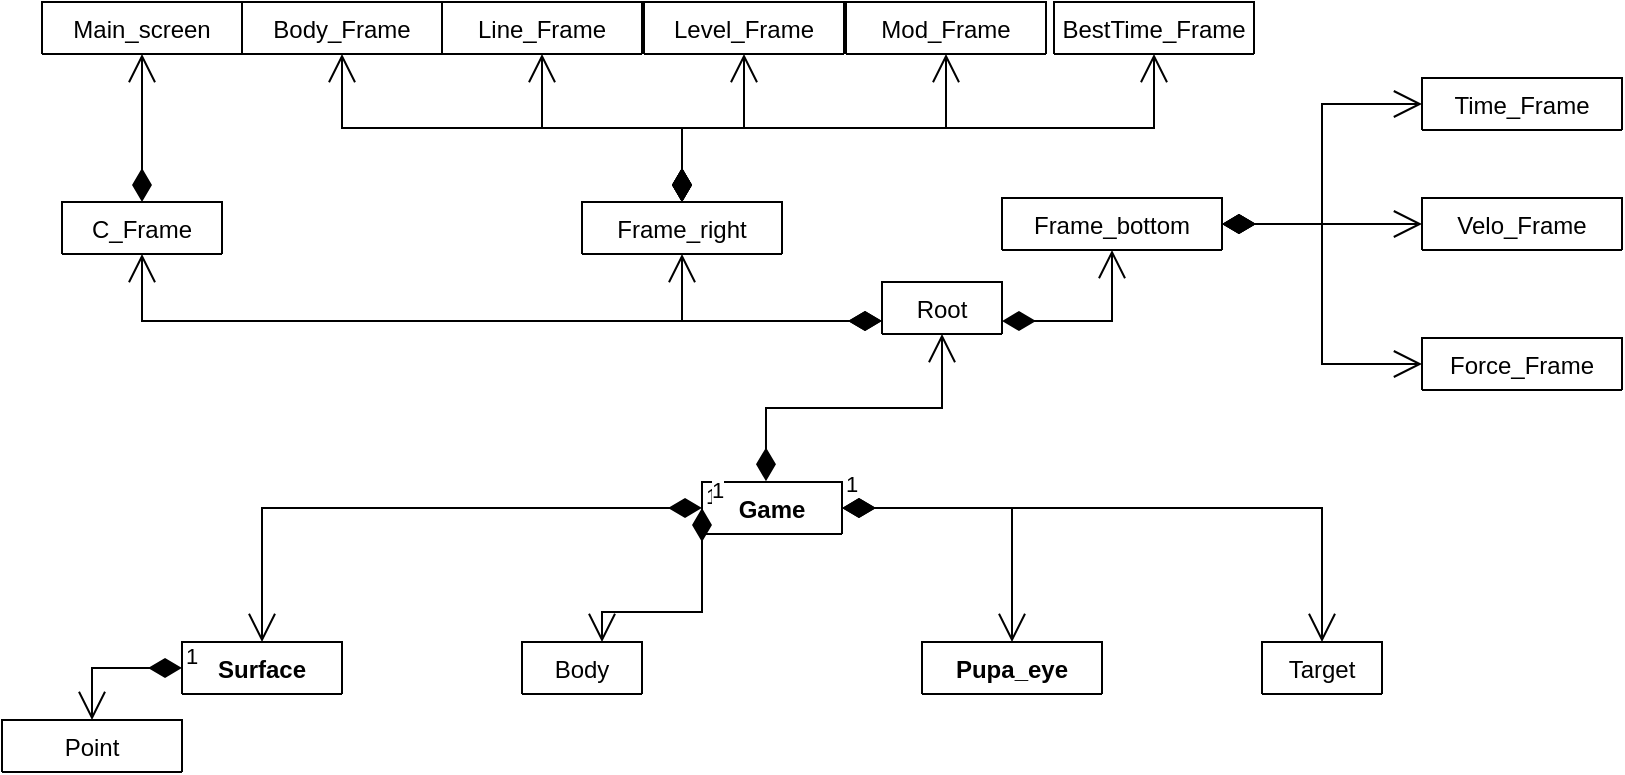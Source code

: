 <mxfile version="15.9.4" type="github">
  <diagram name="Page-1" id="c4acf3e9-155e-7222-9cf6-157b1a14988f">
    <mxGraphModel dx="868" dy="477" grid="1" gridSize="10" guides="1" tooltips="1" connect="1" arrows="1" fold="1" page="1" pageScale="1" pageWidth="850" pageHeight="1100" background="none" math="0" shadow="0">
      <root>
        <mxCell id="0" />
        <mxCell id="1" parent="0" />
        <mxCell id="peJuNG5YIXIqP3zMiRu_-1" value="Surface" style="swimlane;fontStyle=1;align=center;verticalAlign=top;childLayout=stackLayout;horizontal=1;startSize=26;horizontalStack=0;resizeParent=1;resizeParentMax=0;resizeLast=0;collapsible=1;marginBottom=0;" parent="1" vertex="1" collapsed="1">
          <mxGeometry x="110" y="440" width="80" height="26" as="geometry">
            <mxRectangle x="120" y="681" width="160" height="216" as="alternateBounds" />
          </mxGeometry>
        </mxCell>
        <mxCell id="peJuNG5YIXIqP3zMiRu_-2" value="+ points: Point" style="text;strokeColor=none;fillColor=none;align=left;verticalAlign=top;spacingLeft=4;spacingRight=4;overflow=hidden;rotatable=0;points=[[0,0.5],[1,0.5]];portConstraint=eastwest;" parent="peJuNG5YIXIqP3zMiRu_-1" vertex="1">
          <mxGeometry y="26" width="80" height="26" as="geometry" />
        </mxCell>
        <mxCell id="peJuNG5YIXIqP3zMiRu_-3" value="" style="line;strokeWidth=1;fillColor=none;align=left;verticalAlign=middle;spacingTop=-1;spacingLeft=3;spacingRight=3;rotatable=0;labelPosition=right;points=[];portConstraint=eastwest;" parent="peJuNG5YIXIqP3zMiRu_-1" vertex="1">
          <mxGeometry y="52" width="80" height="8" as="geometry" />
        </mxCell>
        <mxCell id="peJuNG5YIXIqP3zMiRu_-4" value="+ addpoint(point:Point)" style="text;strokeColor=none;fillColor=none;align=left;verticalAlign=top;spacingLeft=4;spacingRight=4;overflow=hidden;rotatable=0;points=[[0,0.5],[1,0.5]];portConstraint=eastwest;" parent="peJuNG5YIXIqP3zMiRu_-1" vertex="1">
          <mxGeometry y="60" width="80" height="26" as="geometry" />
        </mxCell>
        <mxCell id="peJuNG5YIXIqP3zMiRu_-14" value="+ find_x(y:float, num:int)" style="text;strokeColor=none;fillColor=none;align=left;verticalAlign=top;spacingLeft=4;spacingRight=4;overflow=hidden;rotatable=0;points=[[0,0.5],[1,0.5]];portConstraint=eastwest;" parent="peJuNG5YIXIqP3zMiRu_-1" vertex="1">
          <mxGeometry y="86" width="80" height="26" as="geometry" />
        </mxCell>
        <mxCell id="peJuNG5YIXIqP3zMiRu_-15" value="+ find_y(x:float)" style="text;strokeColor=none;fillColor=none;align=left;verticalAlign=top;spacingLeft=4;spacingRight=4;overflow=hidden;rotatable=0;points=[[0,0.5],[1,0.5]];portConstraint=eastwest;" parent="peJuNG5YIXIqP3zMiRu_-1" vertex="1">
          <mxGeometry y="112" width="80" height="26" as="geometry" />
        </mxCell>
        <mxCell id="peJuNG5YIXIqP3zMiRu_-16" value="+ find_alpha(x:float)" style="text;strokeColor=none;fillColor=none;align=left;verticalAlign=top;spacingLeft=4;spacingRight=4;overflow=hidden;rotatable=0;points=[[0,0.5],[1,0.5]];portConstraint=eastwest;" parent="peJuNG5YIXIqP3zMiRu_-1" vertex="1">
          <mxGeometry y="138" width="80" height="26" as="geometry" />
        </mxCell>
        <mxCell id="peJuNG5YIXIqP3zMiRu_-17" value="+ find_friction(x:float)" style="text;strokeColor=none;fillColor=none;align=left;verticalAlign=top;spacingLeft=4;spacingRight=4;overflow=hidden;rotatable=0;points=[[0,0.5],[1,0.5]];portConstraint=eastwest;" parent="peJuNG5YIXIqP3zMiRu_-1" vertex="1">
          <mxGeometry y="164" width="80" height="26" as="geometry" />
        </mxCell>
        <mxCell id="peJuNG5YIXIqP3zMiRu_-18" value="+ find_kb(x:float)" style="text;strokeColor=none;fillColor=none;align=left;verticalAlign=top;spacingLeft=4;spacingRight=4;overflow=hidden;rotatable=0;points=[[0,0.5],[1,0.5]];portConstraint=eastwest;" parent="peJuNG5YIXIqP3zMiRu_-1" vertex="1">
          <mxGeometry y="190" width="80" height="26" as="geometry" />
        </mxCell>
        <mxCell id="FVriyrANfL_wogUIRNAU-26" value="1" style="endArrow=open;html=1;endSize=12;startArrow=diamondThin;startSize=14;startFill=1;edgeStyle=orthogonalEdgeStyle;align=left;verticalAlign=bottom;rounded=0;exitX=0.5;exitY=0;exitDx=0;exitDy=0;entryX=0.5;entryY=1;entryDx=0;entryDy=0;horizontal=1;fontColor=none;noLabel=1;" parent="1" source="FVriyrANfL_wogUIRNAU-19" target="FVriyrANfL_wogUIRNAU-20" edge="1">
          <mxGeometry x="-1" y="3" relative="1" as="geometry">
            <mxPoint x="370" y="190" as="sourcePoint" />
            <mxPoint x="530" y="190" as="targetPoint" />
          </mxGeometry>
        </mxCell>
        <mxCell id="peJuNG5YIXIqP3zMiRu_-5" value="Body" style="swimlane;fontStyle=0;childLayout=stackLayout;horizontal=1;startSize=26;fillColor=none;horizontalStack=0;resizeParent=1;resizeParentMax=0;resizeLast=0;collapsible=1;marginBottom=0;" parent="1" vertex="1" collapsed="1">
          <mxGeometry x="280" y="440" width="60" height="26" as="geometry">
            <mxRectangle x="290" y="681" width="190" height="104" as="alternateBounds" />
          </mxGeometry>
        </mxCell>
        <mxCell id="peJuNG5YIXIqP3zMiRu_-6" value="+ x, y, m, r, Vx, Vy: float" style="text;strokeColor=none;fillColor=none;align=left;verticalAlign=top;spacingLeft=4;spacingRight=4;overflow=hidden;rotatable=0;points=[[0,0.5],[1,0.5]];portConstraint=eastwest;" parent="peJuNG5YIXIqP3zMiRu_-5" vertex="1">
          <mxGeometry y="26" width="60" height="26" as="geometry" />
        </mxCell>
        <mxCell id="peJuNG5YIXIqP3zMiRu_-7" value="+ mg, Nx, Ny, Ftp_x, Ftp_y:float" style="text;strokeColor=none;fillColor=none;align=left;verticalAlign=top;spacingLeft=4;spacingRight=4;overflow=hidden;rotatable=0;points=[[0,0.5],[1,0.5]];portConstraint=eastwest;" parent="peJuNG5YIXIqP3zMiRu_-5" vertex="1">
          <mxGeometry y="52" width="60" height="26" as="geometry" />
        </mxCell>
        <mxCell id="peJuNG5YIXIqP3zMiRu_-8" value="+ color" style="text;strokeColor=none;fillColor=none;align=left;verticalAlign=top;spacingLeft=4;spacingRight=4;overflow=hidden;rotatable=0;points=[[0,0.5],[1,0.5]];portConstraint=eastwest;" parent="peJuNG5YIXIqP3zMiRu_-5" vertex="1">
          <mxGeometry y="78" width="60" height="26" as="geometry" />
        </mxCell>
        <mxCell id="peJuNG5YIXIqP3zMiRu_-9" value="Point" style="swimlane;fontStyle=0;childLayout=stackLayout;horizontal=1;startSize=26;fillColor=none;horizontalStack=0;resizeParent=1;resizeParentMax=0;resizeLast=0;collapsible=1;marginBottom=0;" parent="1" vertex="1" collapsed="1">
          <mxGeometry x="20" y="479" width="90" height="26" as="geometry">
            <mxRectangle x="40" y="1010" width="140" height="78" as="alternateBounds" />
          </mxGeometry>
        </mxCell>
        <mxCell id="peJuNG5YIXIqP3zMiRu_-10" value="+ x,y, friction: float" style="text;strokeColor=none;fillColor=none;align=left;verticalAlign=top;spacingLeft=4;spacingRight=4;overflow=hidden;rotatable=0;points=[[0,0.5],[1,0.5]];portConstraint=eastwest;" parent="peJuNG5YIXIqP3zMiRu_-9" vertex="1">
          <mxGeometry y="26" width="90" height="26" as="geometry" />
        </mxCell>
        <mxCell id="peJuNG5YIXIqP3zMiRu_-11" value="+ color" style="text;strokeColor=none;fillColor=none;align=left;verticalAlign=top;spacingLeft=4;spacingRight=4;overflow=hidden;rotatable=0;points=[[0,0.5],[1,0.5]];portConstraint=eastwest;" parent="peJuNG5YIXIqP3zMiRu_-9" vertex="1">
          <mxGeometry y="52" width="90" height="26" as="geometry" />
        </mxCell>
        <mxCell id="peJuNG5YIXIqP3zMiRu_-25" value="Pupa_eye" style="swimlane;fontStyle=1;align=center;verticalAlign=top;childLayout=stackLayout;horizontal=1;startSize=26;horizontalStack=0;resizeParent=1;resizeParentMax=0;resizeLast=0;collapsible=1;marginBottom=0;" parent="1" vertex="1" collapsed="1">
          <mxGeometry x="480" y="440" width="90" height="26" as="geometry">
            <mxRectangle x="490" y="681" width="160" height="112" as="alternateBounds" />
          </mxGeometry>
        </mxCell>
        <mxCell id="peJuNG5YIXIqP3zMiRu_-26" value="+ x, y, r, R: float" style="text;strokeColor=none;fillColor=none;align=left;verticalAlign=top;spacingLeft=4;spacingRight=4;overflow=hidden;rotatable=0;points=[[0,0.5],[1,0.5]];portConstraint=eastwest;" parent="peJuNG5YIXIqP3zMiRu_-25" vertex="1">
          <mxGeometry y="26" width="90" height="26" as="geometry" />
        </mxCell>
        <mxCell id="peJuNG5YIXIqP3zMiRu_-29" value="+ color:" style="text;strokeColor=none;fillColor=none;align=left;verticalAlign=top;spacingLeft=4;spacingRight=4;overflow=hidden;rotatable=0;points=[[0,0.5],[1,0.5]];portConstraint=eastwest;" parent="peJuNG5YIXIqP3zMiRu_-25" vertex="1">
          <mxGeometry y="52" width="90" height="26" as="geometry" />
        </mxCell>
        <mxCell id="peJuNG5YIXIqP3zMiRu_-27" value="" style="line;strokeWidth=1;fillColor=none;align=left;verticalAlign=middle;spacingTop=-1;spacingLeft=3;spacingRight=3;rotatable=0;labelPosition=right;points=[];portConstraint=eastwest;" parent="peJuNG5YIXIqP3zMiRu_-25" vertex="1">
          <mxGeometry y="78" width="90" height="8" as="geometry" />
        </mxCell>
        <mxCell id="peJuNG5YIXIqP3zMiRu_-28" value="+ find_XY(viewX, viewY)" style="text;strokeColor=none;fillColor=none;align=left;verticalAlign=top;spacingLeft=4;spacingRight=4;overflow=hidden;rotatable=0;points=[[0,0.5],[1,0.5]];portConstraint=eastwest;" parent="peJuNG5YIXIqP3zMiRu_-25" vertex="1">
          <mxGeometry y="86" width="90" height="26" as="geometry" />
        </mxCell>
        <mxCell id="peJuNG5YIXIqP3zMiRu_-30" value="Target" style="swimlane;fontStyle=0;childLayout=stackLayout;horizontal=1;startSize=26;fillColor=none;horizontalStack=0;resizeParent=1;resizeParentMax=0;resizeLast=0;collapsible=1;marginBottom=0;" parent="1" vertex="1" collapsed="1">
          <mxGeometry x="650" y="440" width="60" height="26" as="geometry">
            <mxRectangle x="660" y="681" width="190" height="104" as="alternateBounds" />
          </mxGeometry>
        </mxCell>
        <mxCell id="peJuNG5YIXIqP3zMiRu_-31" value="+ x, y, r: float" style="text;strokeColor=none;fillColor=none;align=left;verticalAlign=top;spacingLeft=4;spacingRight=4;overflow=hidden;rotatable=0;points=[[0,0.5],[1,0.5]];portConstraint=eastwest;" parent="peJuNG5YIXIqP3zMiRu_-30" vertex="1">
          <mxGeometry y="26" width="60" height="26" as="geometry" />
        </mxCell>
        <mxCell id="peJuNG5YIXIqP3zMiRu_-32" value="+ active:boolean" style="text;strokeColor=none;fillColor=none;align=left;verticalAlign=top;spacingLeft=4;spacingRight=4;overflow=hidden;rotatable=0;points=[[0,0.5],[1,0.5]];portConstraint=eastwest;" parent="peJuNG5YIXIqP3zMiRu_-30" vertex="1">
          <mxGeometry y="52" width="60" height="26" as="geometry" />
        </mxCell>
        <mxCell id="peJuNG5YIXIqP3zMiRu_-33" value="+ color, activecolor" style="text;strokeColor=none;fillColor=none;align=left;verticalAlign=top;spacingLeft=4;spacingRight=4;overflow=hidden;rotatable=0;points=[[0,0.5],[1,0.5]];portConstraint=eastwest;" parent="peJuNG5YIXIqP3zMiRu_-30" vertex="1">
          <mxGeometry y="78" width="60" height="26" as="geometry" />
        </mxCell>
        <mxCell id="peJuNG5YIXIqP3zMiRu_-36" value="1" style="endArrow=open;html=1;endSize=12;startArrow=diamondThin;startSize=14;startFill=1;edgeStyle=orthogonalEdgeStyle;align=left;verticalAlign=bottom;rounded=0;entryX=0.5;entryY=0;entryDx=0;entryDy=0;exitX=0;exitY=0.5;exitDx=0;exitDy=0;" parent="1" source="peJuNG5YIXIqP3zMiRu_-2" target="peJuNG5YIXIqP3zMiRu_-9" edge="1">
          <mxGeometry x="-1" y="3" relative="1" as="geometry">
            <mxPoint x="240" y="720" as="sourcePoint" />
            <mxPoint x="500" y="510" as="targetPoint" />
          </mxGeometry>
        </mxCell>
        <mxCell id="peJuNG5YIXIqP3zMiRu_-38" value="Game" style="swimlane;fontStyle=1;align=center;verticalAlign=top;childLayout=stackLayout;horizontal=1;startSize=26;horizontalStack=0;resizeParent=1;resizeParentMax=0;resizeLast=0;collapsible=1;marginBottom=0;" parent="1" vertex="1" collapsed="1">
          <mxGeometry x="370" y="360" width="70" height="26" as="geometry">
            <mxRectangle x="370" y="360" width="210" height="164" as="alternateBounds" />
          </mxGeometry>
        </mxCell>
        <mxCell id="peJuNG5YIXIqP3zMiRu_-39" value="+ main_surf, best_surf: Surface" style="text;strokeColor=none;fillColor=none;align=left;verticalAlign=top;spacingLeft=4;spacingRight=4;overflow=hidden;rotatable=0;points=[[0,0.5],[1,0.5]];portConstraint=eastwest;" parent="peJuNG5YIXIqP3zMiRu_-38" vertex="1">
          <mxGeometry y="26" width="70" height="26" as="geometry" />
        </mxCell>
        <mxCell id="peJuNG5YIXIqP3zMiRu_-45" value="+ ball, best_ball: Body" style="text;strokeColor=none;fillColor=none;align=left;verticalAlign=top;spacingLeft=4;spacingRight=4;overflow=hidden;rotatable=0;points=[[0,0.5],[1,0.5]];portConstraint=eastwest;" parent="peJuNG5YIXIqP3zMiRu_-38" vertex="1">
          <mxGeometry y="52" width="70" height="26" as="geometry" />
        </mxCell>
        <mxCell id="peJuNG5YIXIqP3zMiRu_-46" value="+ targets: Target" style="text;strokeColor=none;fillColor=none;align=left;verticalAlign=top;spacingLeft=4;spacingRight=4;overflow=hidden;rotatable=0;points=[[0,0.5],[1,0.5]];portConstraint=eastwest;" parent="peJuNG5YIXIqP3zMiRu_-38" vertex="1">
          <mxGeometry y="78" width="70" height="26" as="geometry" />
        </mxCell>
        <mxCell id="peJuNG5YIXIqP3zMiRu_-47" value="+ eyes: Pupa_eye" style="text;strokeColor=none;fillColor=none;align=left;verticalAlign=top;spacingLeft=4;spacingRight=4;overflow=hidden;rotatable=0;points=[[0,0.5],[1,0.5]];portConstraint=eastwest;" parent="peJuNG5YIXIqP3zMiRu_-38" vertex="1">
          <mxGeometry y="104" width="70" height="26" as="geometry" />
        </mxCell>
        <mxCell id="peJuNG5YIXIqP3zMiRu_-40" value="" style="line;strokeWidth=1;fillColor=none;align=left;verticalAlign=middle;spacingTop=-1;spacingLeft=3;spacingRight=3;rotatable=0;labelPosition=right;points=[];portConstraint=eastwest;" parent="peJuNG5YIXIqP3zMiRu_-38" vertex="1">
          <mxGeometry y="130" width="70" height="8" as="geometry" />
        </mxCell>
        <mxCell id="peJuNG5YIXIqP3zMiRu_-41" value="+ method(type): type" style="text;strokeColor=none;fillColor=none;align=left;verticalAlign=top;spacingLeft=4;spacingRight=4;overflow=hidden;rotatable=0;points=[[0,0.5],[1,0.5]];portConstraint=eastwest;" parent="peJuNG5YIXIqP3zMiRu_-38" vertex="1">
          <mxGeometry y="138" width="70" height="26" as="geometry" />
        </mxCell>
        <mxCell id="peJuNG5YIXIqP3zMiRu_-43" value="1" style="endArrow=open;html=1;endSize=12;startArrow=diamondThin;startSize=14;startFill=1;edgeStyle=orthogonalEdgeStyle;align=left;verticalAlign=bottom;rounded=0;exitX=0;exitY=0.5;exitDx=0;exitDy=0;entryX=0.5;entryY=0;entryDx=0;entryDy=0;" parent="1" source="peJuNG5YIXIqP3zMiRu_-39" target="peJuNG5YIXIqP3zMiRu_-1" edge="1">
          <mxGeometry x="-1" y="3" relative="1" as="geometry">
            <mxPoint x="150" y="470" as="sourcePoint" />
            <mxPoint x="310" y="470" as="targetPoint" />
          </mxGeometry>
        </mxCell>
        <mxCell id="peJuNG5YIXIqP3zMiRu_-44" value="1" style="endArrow=open;html=1;endSize=12;startArrow=diamondThin;startSize=14;startFill=1;edgeStyle=orthogonalEdgeStyle;align=left;verticalAlign=bottom;rounded=0;exitX=0;exitY=0.5;exitDx=0;exitDy=0;" parent="1" source="peJuNG5YIXIqP3zMiRu_-45" target="peJuNG5YIXIqP3zMiRu_-5" edge="1">
          <mxGeometry x="-1" y="3" relative="1" as="geometry">
            <mxPoint x="430" y="490" as="sourcePoint" />
            <mxPoint x="300" y="650" as="targetPoint" />
            <Array as="points">
              <mxPoint x="370" y="425" />
              <mxPoint x="320" y="425" />
            </Array>
          </mxGeometry>
        </mxCell>
        <mxCell id="peJuNG5YIXIqP3zMiRu_-48" value="1" style="endArrow=open;html=1;endSize=12;startArrow=diamondThin;startSize=14;startFill=1;edgeStyle=orthogonalEdgeStyle;align=left;verticalAlign=bottom;rounded=0;entryX=0.5;entryY=0;entryDx=0;entryDy=0;" parent="1" source="peJuNG5YIXIqP3zMiRu_-46" target="peJuNG5YIXIqP3zMiRu_-30" edge="1">
          <mxGeometry x="-1" y="3" relative="1" as="geometry">
            <mxPoint x="620" y="470" as="sourcePoint" />
            <mxPoint x="590" y="490" as="targetPoint" />
          </mxGeometry>
        </mxCell>
        <mxCell id="peJuNG5YIXIqP3zMiRu_-49" value="1" style="endArrow=open;html=1;endSize=12;startArrow=diamondThin;startSize=14;startFill=1;edgeStyle=orthogonalEdgeStyle;align=left;verticalAlign=bottom;rounded=0;entryX=0.5;entryY=0;entryDx=0;entryDy=0;" parent="1" source="peJuNG5YIXIqP3zMiRu_-47" target="peJuNG5YIXIqP3zMiRu_-25" edge="1">
          <mxGeometry x="-1" y="3" relative="1" as="geometry">
            <mxPoint x="430" y="490" as="sourcePoint" />
            <mxPoint x="590" y="490" as="targetPoint" />
          </mxGeometry>
        </mxCell>
        <mxCell id="FVriyrANfL_wogUIRNAU-1" value="Root" style="swimlane;fontStyle=0;childLayout=stackLayout;horizontal=1;startSize=26;fillColor=none;horizontalStack=0;resizeParent=1;resizeParentMax=0;resizeLast=0;collapsible=1;marginBottom=0;" parent="1" vertex="1" collapsed="1">
          <mxGeometry x="460" y="260" width="60" height="26" as="geometry">
            <mxRectangle x="460" y="260" width="140" height="52" as="alternateBounds" />
          </mxGeometry>
        </mxCell>
        <mxCell id="FVriyrANfL_wogUIRNAU-5" value="Main_screen" style="swimlane;fontStyle=0;childLayout=stackLayout;horizontal=1;startSize=26;fillColor=none;horizontalStack=0;resizeParent=1;resizeParentMax=0;resizeLast=0;collapsible=1;marginBottom=0;" parent="1" vertex="1" collapsed="1">
          <mxGeometry x="40" y="120" width="100" height="26" as="geometry">
            <mxRectangle x="50" y="10" width="90" height="52" as="alternateBounds" />
          </mxGeometry>
        </mxCell>
        <mxCell id="FVriyrANfL_wogUIRNAU-9" value="C_Frame" style="swimlane;fontStyle=0;childLayout=stackLayout;horizontal=1;startSize=26;fillColor=none;horizontalStack=0;resizeParent=1;resizeParentMax=0;resizeLast=0;collapsible=1;marginBottom=0;" parent="1" vertex="1" collapsed="1">
          <mxGeometry x="50" y="220" width="80" height="26" as="geometry">
            <mxRectangle x="50" y="110" width="90" height="52" as="alternateBounds" />
          </mxGeometry>
        </mxCell>
        <mxCell id="FVriyrANfL_wogUIRNAU-18" value="Body_Frame" style="swimlane;fontStyle=0;childLayout=stackLayout;horizontal=1;startSize=26;fillColor=none;horizontalStack=0;resizeParent=1;resizeParentMax=0;resizeLast=0;collapsible=1;marginBottom=0;" parent="1" vertex="1" collapsed="1">
          <mxGeometry x="140" y="120" width="100" height="26" as="geometry">
            <mxRectangle x="150" y="10" width="80" height="52" as="alternateBounds" />
          </mxGeometry>
        </mxCell>
        <mxCell id="FVriyrANfL_wogUIRNAU-19" value="Frame_right" style="swimlane;fontStyle=0;childLayout=stackLayout;horizontal=1;startSize=26;fillColor=none;horizontalStack=0;resizeParent=1;resizeParentMax=0;resizeLast=0;collapsible=1;marginBottom=0;" parent="1" vertex="1" collapsed="1">
          <mxGeometry x="310" y="220" width="100" height="26" as="geometry">
            <mxRectangle x="310" y="110" width="140" height="52" as="alternateBounds" />
          </mxGeometry>
        </mxCell>
        <mxCell id="FVriyrANfL_wogUIRNAU-20" value="Line_Frame" style="swimlane;fontStyle=0;childLayout=stackLayout;horizontal=1;startSize=26;fillColor=none;horizontalStack=0;resizeParent=1;resizeParentMax=0;resizeLast=0;collapsible=1;marginBottom=0;" parent="1" vertex="1" collapsed="1">
          <mxGeometry x="240" y="120" width="100" height="26" as="geometry">
            <mxRectangle x="240" y="10" width="90" height="52" as="alternateBounds" />
          </mxGeometry>
        </mxCell>
        <mxCell id="FVriyrANfL_wogUIRNAU-24" value="1" style="endArrow=open;html=1;endSize=12;startArrow=diamondThin;startSize=14;startFill=1;edgeStyle=orthogonalEdgeStyle;align=left;verticalAlign=bottom;rounded=0;exitX=0.5;exitY=0;exitDx=0;exitDy=0;entryX=0.5;entryY=1;entryDx=0;entryDy=0;fontColor=none;noLabel=1;" parent="1" source="FVriyrANfL_wogUIRNAU-9" target="FVriyrANfL_wogUIRNAU-5" edge="1">
          <mxGeometry x="-1" y="3" relative="1" as="geometry">
            <mxPoint x="120" y="200" as="sourcePoint" />
            <mxPoint x="280" y="200" as="targetPoint" />
          </mxGeometry>
        </mxCell>
        <mxCell id="FVriyrANfL_wogUIRNAU-25" value="1" style="endArrow=open;html=1;endSize=12;startArrow=diamondThin;startSize=14;startFill=1;edgeStyle=orthogonalEdgeStyle;align=left;verticalAlign=bottom;rounded=0;exitX=0.5;exitY=0;exitDx=0;exitDy=0;entryX=0.5;entryY=1;entryDx=0;entryDy=0;fontColor=none;noLabel=1;" parent="1" source="FVriyrANfL_wogUIRNAU-19" target="FVriyrANfL_wogUIRNAU-18" edge="1">
          <mxGeometry x="-1" y="3" relative="1" as="geometry">
            <mxPoint x="300" y="350" as="sourcePoint" />
            <mxPoint x="460" y="350" as="targetPoint" />
          </mxGeometry>
        </mxCell>
        <mxCell id="FVriyrANfL_wogUIRNAU-27" value="1" style="endArrow=open;html=1;endSize=12;startArrow=diamondThin;startSize=14;startFill=1;edgeStyle=orthogonalEdgeStyle;align=left;verticalAlign=bottom;rounded=0;exitX=0;exitY=0.75;exitDx=0;exitDy=0;entryX=0.5;entryY=1;entryDx=0;entryDy=0;fontColor=none;noLabel=1;" parent="1" source="FVriyrANfL_wogUIRNAU-1" target="FVriyrANfL_wogUIRNAU-9" edge="1">
          <mxGeometry x="-1" y="3" relative="1" as="geometry">
            <mxPoint x="460" y="295.0" as="sourcePoint" />
            <mxPoint x="560" y="180" as="targetPoint" />
          </mxGeometry>
        </mxCell>
        <mxCell id="FVriyrANfL_wogUIRNAU-28" value="1" style="endArrow=open;html=1;endSize=12;startArrow=diamondThin;startSize=14;startFill=1;edgeStyle=orthogonalEdgeStyle;align=left;verticalAlign=bottom;rounded=0;exitX=0;exitY=0.75;exitDx=0;exitDy=0;entryX=0.5;entryY=1;entryDx=0;entryDy=0;fontColor=none;noLabel=1;" parent="1" source="FVriyrANfL_wogUIRNAU-1" target="FVriyrANfL_wogUIRNAU-19" edge="1">
          <mxGeometry x="-1" y="3" relative="1" as="geometry">
            <mxPoint x="460" y="295.0" as="sourcePoint" />
            <mxPoint x="560" y="180" as="targetPoint" />
          </mxGeometry>
        </mxCell>
        <mxCell id="FVriyrANfL_wogUIRNAU-29" value="Level_Frame" style="swimlane;fontStyle=0;childLayout=stackLayout;horizontal=1;startSize=26;fillColor=none;horizontalStack=0;resizeParent=1;resizeParentMax=0;resizeLast=0;collapsible=1;marginBottom=0;" parent="1" vertex="1" collapsed="1">
          <mxGeometry x="341" y="120" width="100" height="26" as="geometry">
            <mxRectangle x="340" y="10" width="80" height="52" as="alternateBounds" />
          </mxGeometry>
        </mxCell>
        <mxCell id="FVriyrANfL_wogUIRNAU-32" value="1" style="endArrow=open;html=1;endSize=12;startArrow=diamondThin;startSize=14;startFill=1;edgeStyle=orthogonalEdgeStyle;align=left;verticalAlign=bottom;rounded=0;fontColor=none;exitX=0.5;exitY=0;exitDx=0;exitDy=0;entryX=0.5;entryY=1;entryDx=0;entryDy=0;noLabel=1;" parent="1" source="FVriyrANfL_wogUIRNAU-19" target="FVriyrANfL_wogUIRNAU-29" edge="1">
          <mxGeometry x="-1" y="3" relative="1" as="geometry">
            <mxPoint x="330" y="230" as="sourcePoint" />
            <mxPoint x="490" y="230" as="targetPoint" />
          </mxGeometry>
        </mxCell>
        <mxCell id="FVriyrANfL_wogUIRNAU-33" value="Mod_Frame" style="swimlane;fontStyle=0;childLayout=stackLayout;horizontal=1;startSize=26;fillColor=none;horizontalStack=0;resizeParent=1;resizeParentMax=0;resizeLast=0;collapsible=1;marginBottom=0;" parent="1" vertex="1" collapsed="1">
          <mxGeometry x="442" y="120" width="100" height="26" as="geometry">
            <mxRectangle x="430" y="10" width="80" height="52" as="alternateBounds" />
          </mxGeometry>
        </mxCell>
        <mxCell id="FVriyrANfL_wogUIRNAU-34" value="1" style="endArrow=open;html=1;endSize=12;startArrow=diamondThin;startSize=14;startFill=1;edgeStyle=orthogonalEdgeStyle;align=left;verticalAlign=bottom;rounded=0;fontColor=none;exitX=0.5;exitY=0;exitDx=0;exitDy=0;entryX=0.5;entryY=1;entryDx=0;entryDy=0;noLabel=1;" parent="1" source="FVriyrANfL_wogUIRNAU-19" target="FVriyrANfL_wogUIRNAU-33" edge="1">
          <mxGeometry x="-1" y="3" relative="1" as="geometry">
            <mxPoint x="490" y="200" as="sourcePoint" />
            <mxPoint x="650" y="200" as="targetPoint" />
          </mxGeometry>
        </mxCell>
        <mxCell id="FVriyrANfL_wogUIRNAU-35" value="BestTime_Frame" style="swimlane;fontStyle=0;childLayout=stackLayout;horizontal=1;startSize=26;fillColor=none;horizontalStack=0;resizeParent=1;resizeParentMax=0;resizeLast=0;collapsible=1;marginBottom=0;" parent="1" vertex="1" collapsed="1">
          <mxGeometry x="546" y="120" width="100" height="26" as="geometry">
            <mxRectangle x="520" y="10" width="100" height="52" as="alternateBounds" />
          </mxGeometry>
        </mxCell>
        <mxCell id="FVriyrANfL_wogUIRNAU-36" value="1" style="endArrow=open;html=1;endSize=12;startArrow=diamondThin;startSize=14;startFill=1;edgeStyle=orthogonalEdgeStyle;align=left;verticalAlign=bottom;rounded=0;fontColor=none;exitX=0.5;exitY=0;exitDx=0;exitDy=0;entryX=0.5;entryY=1;entryDx=0;entryDy=0;noLabel=1;" parent="1" source="FVriyrANfL_wogUIRNAU-19" target="FVriyrANfL_wogUIRNAU-35" edge="1">
          <mxGeometry x="-1" y="3" relative="1" as="geometry">
            <mxPoint x="400" y="280" as="sourcePoint" />
            <mxPoint x="560" y="280" as="targetPoint" />
          </mxGeometry>
        </mxCell>
        <mxCell id="FVriyrANfL_wogUIRNAU-37" value="Frame_bottom" style="swimlane;fontStyle=0;childLayout=stackLayout;horizontal=1;startSize=26;fillColor=none;horizontalStack=0;resizeParent=1;resizeParentMax=0;resizeLast=0;collapsible=1;marginBottom=0;" parent="1" vertex="1" collapsed="1">
          <mxGeometry x="520" y="218" width="110" height="26" as="geometry">
            <mxRectangle x="520" y="108" width="140" height="52" as="alternateBounds" />
          </mxGeometry>
        </mxCell>
        <mxCell id="FVriyrANfL_wogUIRNAU-38" value="Time_Frame" style="swimlane;fontStyle=0;childLayout=stackLayout;horizontal=1;startSize=26;fillColor=none;horizontalStack=0;resizeParent=1;resizeParentMax=0;resizeLast=0;collapsible=1;marginBottom=0;" parent="1" vertex="1" collapsed="1">
          <mxGeometry x="730" y="158" width="100" height="26" as="geometry">
            <mxRectangle x="730" y="48" width="80" height="52" as="alternateBounds" />
          </mxGeometry>
        </mxCell>
        <mxCell id="FVriyrANfL_wogUIRNAU-39" value="Velo_Frame" style="swimlane;fontStyle=0;childLayout=stackLayout;horizontal=1;startSize=26;fillColor=none;horizontalStack=0;resizeParent=1;resizeParentMax=0;resizeLast=0;collapsible=1;marginBottom=0;" parent="1" vertex="1" collapsed="1">
          <mxGeometry x="730" y="218" width="100" height="26" as="geometry">
            <mxRectangle x="730" y="108" width="80" height="52" as="alternateBounds" />
          </mxGeometry>
        </mxCell>
        <mxCell id="FVriyrANfL_wogUIRNAU-40" value="Force_Frame" style="swimlane;fontStyle=0;childLayout=stackLayout;horizontal=1;startSize=26;fillColor=none;horizontalStack=0;resizeParent=1;resizeParentMax=0;resizeLast=0;collapsible=1;marginBottom=0;" parent="1" vertex="1" collapsed="1">
          <mxGeometry x="730" y="288" width="100" height="26" as="geometry">
            <mxRectangle x="730" y="178" width="80" height="52" as="alternateBounds" />
          </mxGeometry>
        </mxCell>
        <mxCell id="FVriyrANfL_wogUIRNAU-41" value="1" style="endArrow=open;html=1;endSize=12;startArrow=diamondThin;startSize=14;startFill=1;edgeStyle=orthogonalEdgeStyle;align=left;verticalAlign=bottom;rounded=0;fontColor=none;exitX=1;exitY=0.5;exitDx=0;exitDy=0;entryX=0;entryY=0.5;entryDx=0;entryDy=0;noLabel=1;" parent="1" source="FVriyrANfL_wogUIRNAU-37" target="FVriyrANfL_wogUIRNAU-38" edge="1">
          <mxGeometry x="-1" y="3" relative="1" as="geometry">
            <mxPoint x="540" y="316" as="sourcePoint" />
            <mxPoint x="700" y="316" as="targetPoint" />
          </mxGeometry>
        </mxCell>
        <mxCell id="FVriyrANfL_wogUIRNAU-42" value="1" style="endArrow=open;html=1;endSize=12;startArrow=diamondThin;startSize=14;startFill=1;edgeStyle=orthogonalEdgeStyle;align=left;verticalAlign=bottom;rounded=0;fontColor=none;exitX=1;exitY=0.5;exitDx=0;exitDy=0;entryX=0;entryY=0.5;entryDx=0;entryDy=0;noLabel=1;" parent="1" source="FVriyrANfL_wogUIRNAU-37" target="FVriyrANfL_wogUIRNAU-39" edge="1">
          <mxGeometry x="-1" y="3" relative="1" as="geometry">
            <mxPoint x="400" y="286" as="sourcePoint" />
            <mxPoint x="560" y="286" as="targetPoint" />
          </mxGeometry>
        </mxCell>
        <mxCell id="FVriyrANfL_wogUIRNAU-43" value="1" style="endArrow=open;html=1;endSize=12;startArrow=diamondThin;startSize=14;startFill=1;edgeStyle=orthogonalEdgeStyle;align=left;verticalAlign=bottom;rounded=0;fontColor=none;exitX=1;exitY=0.5;exitDx=0;exitDy=0;entryX=0;entryY=0.5;entryDx=0;entryDy=0;noLabel=1;" parent="1" source="FVriyrANfL_wogUIRNAU-37" target="FVriyrANfL_wogUIRNAU-40" edge="1">
          <mxGeometry x="-1" y="3" relative="1" as="geometry">
            <mxPoint x="400" y="286" as="sourcePoint" />
            <mxPoint x="560" y="286" as="targetPoint" />
          </mxGeometry>
        </mxCell>
        <mxCell id="FVriyrANfL_wogUIRNAU-44" value="1" style="endArrow=open;html=1;endSize=12;startArrow=diamondThin;startSize=14;startFill=1;edgeStyle=orthogonalEdgeStyle;align=left;verticalAlign=bottom;rounded=0;fontColor=none;exitX=1;exitY=0.75;exitDx=0;exitDy=0;entryX=0.5;entryY=1;entryDx=0;entryDy=0;noLabel=1;" parent="1" source="FVriyrANfL_wogUIRNAU-1" target="FVriyrANfL_wogUIRNAU-37" edge="1">
          <mxGeometry x="-1" y="3" relative="1" as="geometry">
            <mxPoint x="400" y="170" as="sourcePoint" />
            <mxPoint x="560" y="170" as="targetPoint" />
          </mxGeometry>
        </mxCell>
        <mxCell id="FVriyrANfL_wogUIRNAU-45" value="1" style="endArrow=open;html=1;endSize=12;startArrow=diamondThin;startSize=14;startFill=1;edgeStyle=orthogonalEdgeStyle;align=left;verticalAlign=bottom;rounded=0;fontColor=none;exitX=0.457;exitY=-0.013;exitDx=0;exitDy=0;exitPerimeter=0;entryX=0.5;entryY=1;entryDx=0;entryDy=0;noLabel=1;" parent="1" source="peJuNG5YIXIqP3zMiRu_-38" target="FVriyrANfL_wogUIRNAU-1" edge="1">
          <mxGeometry x="-1" y="3" relative="1" as="geometry">
            <mxPoint x="400" y="440" as="sourcePoint" />
            <mxPoint x="560" y="440" as="targetPoint" />
          </mxGeometry>
        </mxCell>
      </root>
    </mxGraphModel>
  </diagram>
</mxfile>
